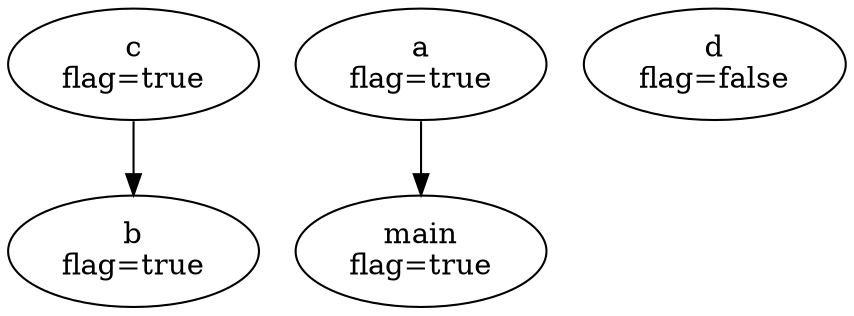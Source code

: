 
digraph callgraph {
  N1 [ label = "b\nflag=true" ];

  N0 [ label = "c\nflag=true" ];
  N0 -> N1 ;

  N4 [ label = "main\nflag=true" ];

  N2 [ label = "d\nflag=false" ];

  N3 [ label = "a\nflag=true" ];
  N3 -> N4 ;

}
